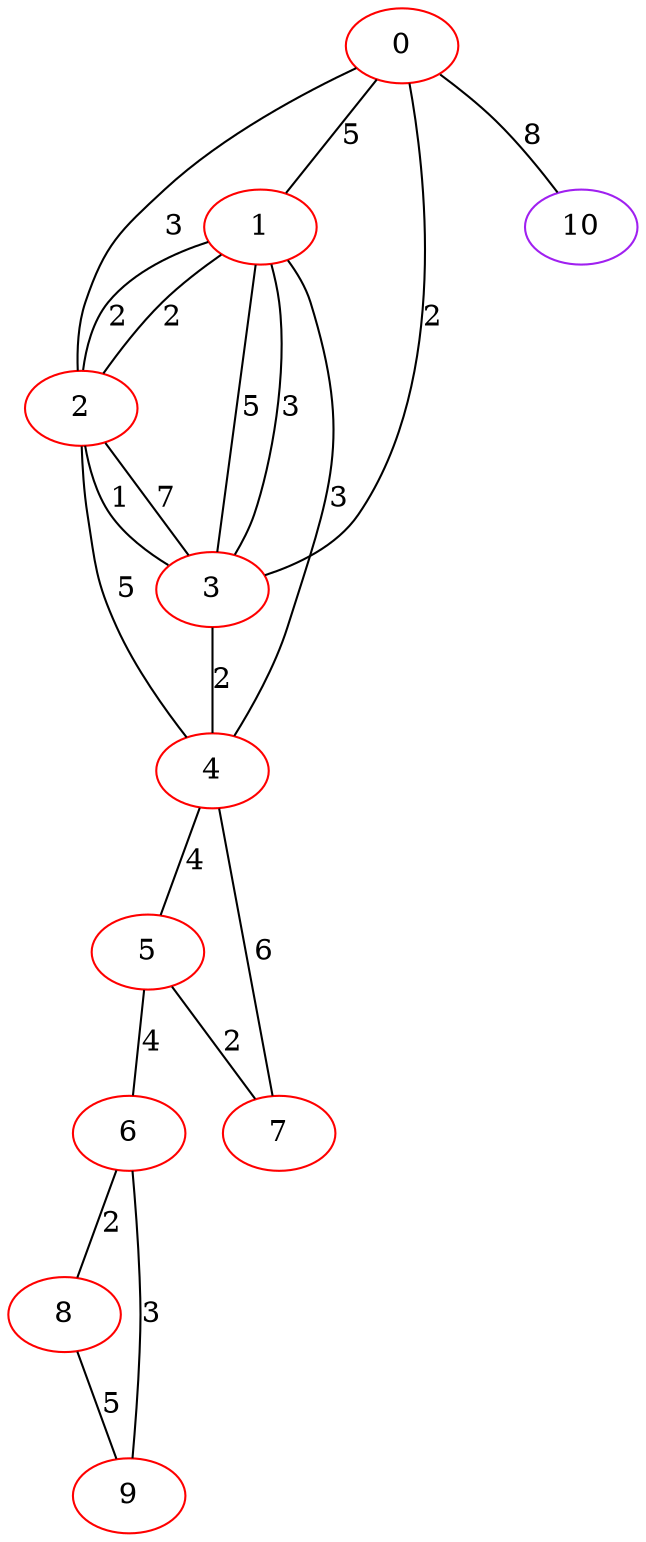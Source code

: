 graph "" {
0 [color=red, weight=1];
1 [color=red, weight=1];
2 [color=red, weight=1];
3 [color=red, weight=1];
4 [color=red, weight=1];
5 [color=red, weight=1];
6 [color=red, weight=1];
7 [color=red, weight=1];
8 [color=red, weight=1];
9 [color=red, weight=1];
10 [color=purple, weight=4];
0 -- 1  [key=0, label=5];
0 -- 2  [key=0, label=3];
0 -- 3  [key=0, label=2];
0 -- 10  [key=0, label=8];
1 -- 2  [key=0, label=2];
1 -- 2  [key=1, label=2];
1 -- 3  [key=0, label=5];
1 -- 3  [key=1, label=3];
1 -- 4  [key=0, label=3];
2 -- 3  [key=0, label=7];
2 -- 3  [key=1, label=1];
2 -- 4  [key=0, label=5];
3 -- 4  [key=0, label=2];
4 -- 5  [key=0, label=4];
4 -- 7  [key=0, label=6];
5 -- 6  [key=0, label=4];
5 -- 7  [key=0, label=2];
6 -- 8  [key=0, label=2];
6 -- 9  [key=0, label=3];
8 -- 9  [key=0, label=5];
}
